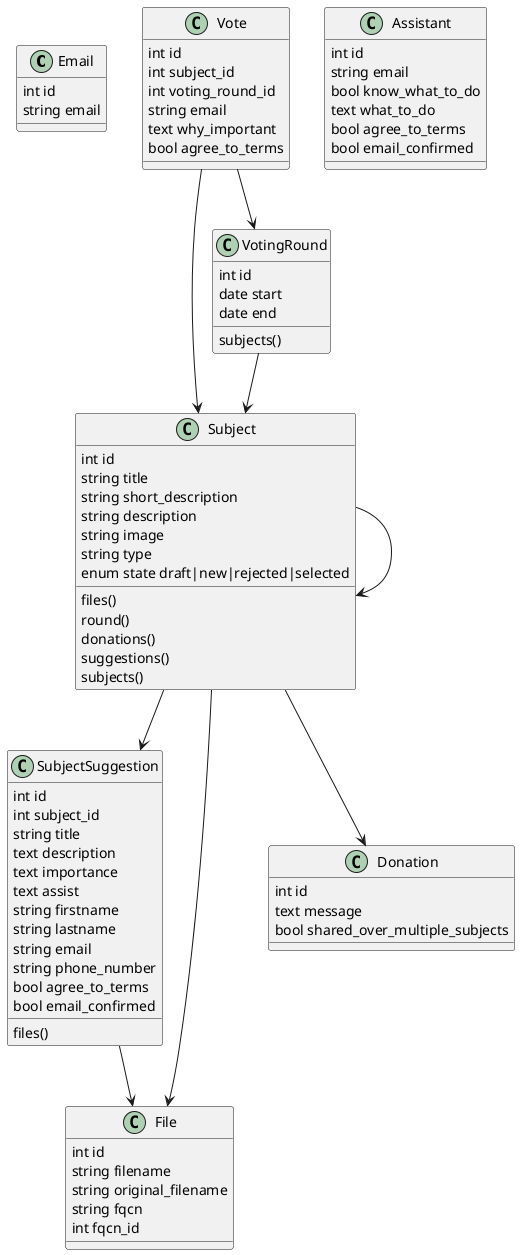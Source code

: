 @startuml
'https://plantuml.com/class-diagram

class Email {
    int id
    string email
}

class SubjectSuggestion {
    int id
    int subject_id
    string title
    text description
    text importance
    text assist
    string firstname
    string lastname
    string email
    string phone_number
    bool agree_to_terms
    bool email_confirmed
    files()
}

class File {
    int id
    string filename
    string original_filename
    string fqcn
    int fqcn_id
}

SubjectSuggestion --> File

class Subject {
    int id
    string title
    string short_description
    string description
    string image
    string type
    enum state draft|new|rejected|selected
    files()
    round()
    donations()
    suggestions()
    subjects()
}

Subject --> SubjectSuggestion
Subject --> File
Subject --> Subject

class VotingRound {
    int id
    date start
    date end
    subjects()
}

VotingRound --> Subject

class Vote {
    int id
    int subject_id
    int voting_round_id
    string email
    text why_important
    bool agree_to_terms
}

Vote --> Subject
Vote --> VotingRound

class Assistant {
    int id
    string email
    bool know_what_to_do
    text what_to_do
    bool agree_to_terms
    bool email_confirmed
}

class Donation {
    int id
    text message
    bool shared_over_multiple_subjects
}

Subject --> Donation

@enduml
